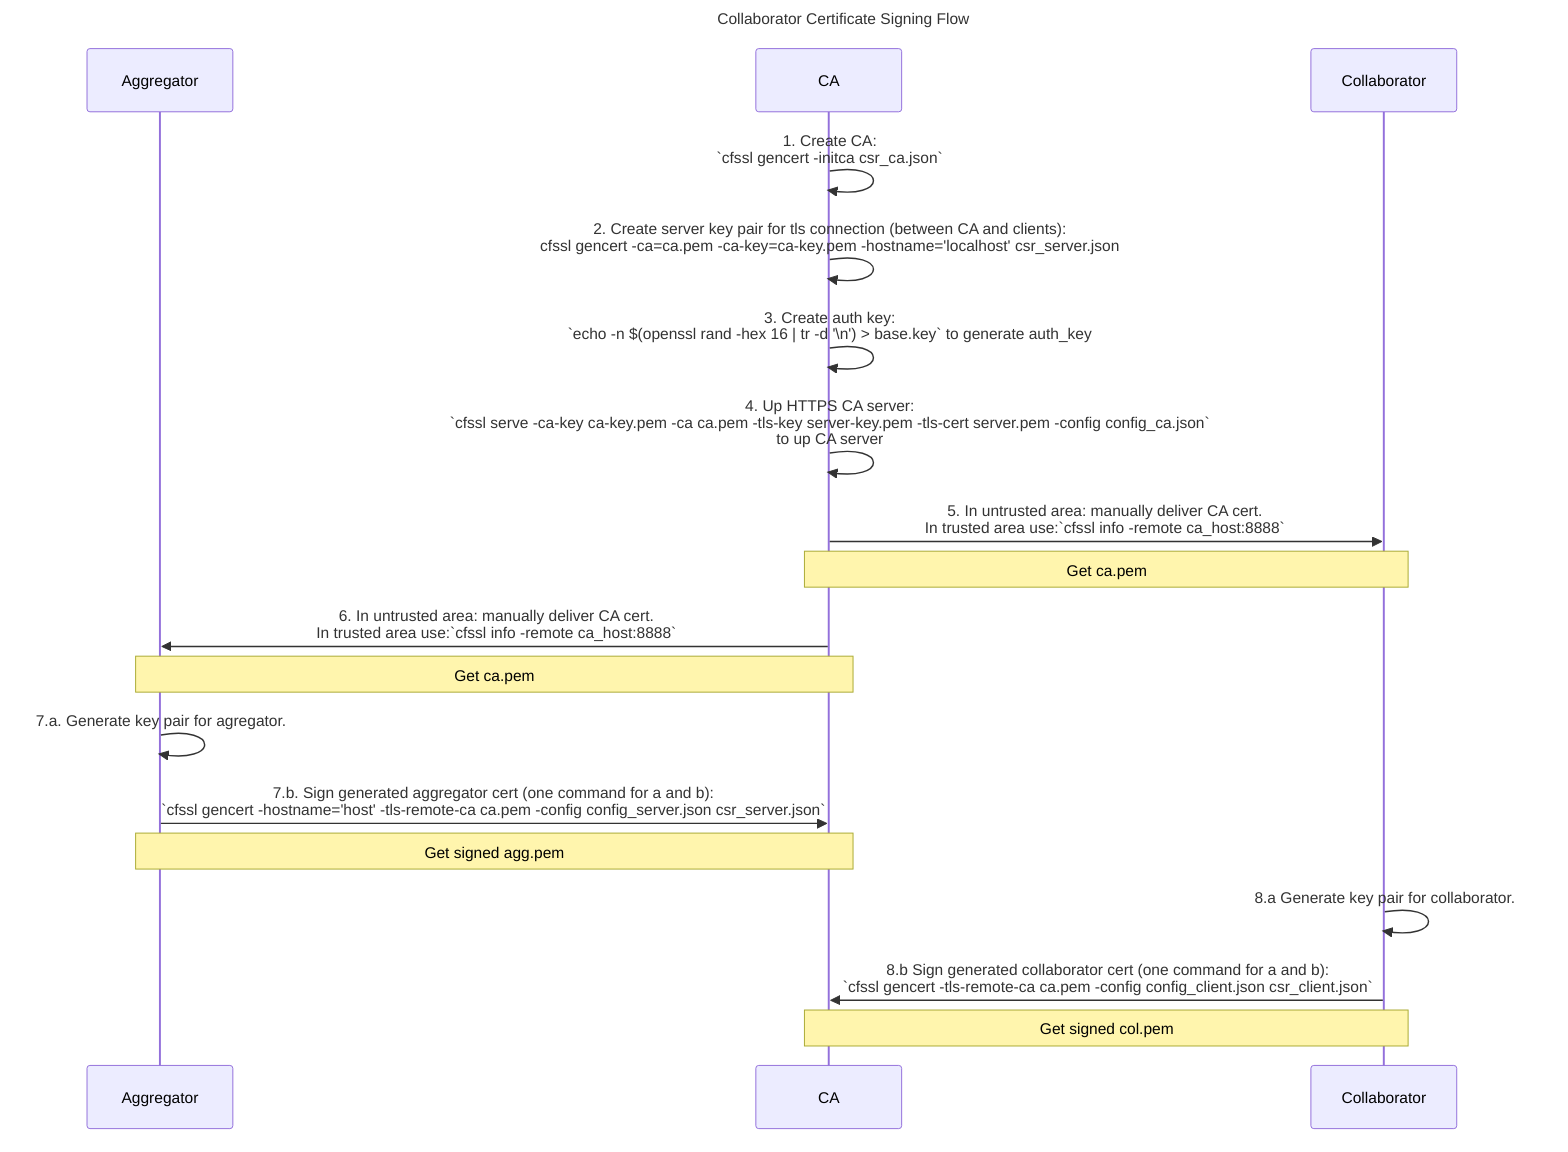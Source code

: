sequenceDiagram
Title: Collaborator Certificate Signing Flow
  participant A as Aggregator
  participant CA as CA
  participant C as Collaborator
  CA->>CA: 1. Create CA:<br>`cfssl gencert -initca csr_ca.json`
  CA->>CA: 2. Create server key pair for tls connection (between CA and clients):<br>cfssl gencert -ca=ca.pem -ca-key=ca-key.pem  -hostname='localhost' csr_server.json
  CA->>CA: 3. Create auth key:<br>`echo -n $(openssl rand -hex 16 | tr -d '\n') > base.key` to generate auth_key
  CA->>CA: 4. Up HTTPS CA server:<br>`cfssl serve -ca-key ca-key.pem -ca ca.pem -tls-key server-key.pem -tls-cert server.pem -config config_ca.json` <br> to up CA server
  CA->>C: 5. In untrusted area: manually deliver CA cert.<br>In trusted area use:`cfssl info -remote ca_host:8888`
  Note over C,CA: Get ca.pem
  CA->>A: 6. In untrusted area: manually deliver CA cert.<br>In trusted area use:`cfssl info -remote ca_host:8888`
  Note over A,CA: Get ca.pem
  A->>A: 7.a. Generate key pair for agregator.
  A->>CA: 7.b. Sign generated aggregator cert (one command for a and b):<br>`cfssl gencert -hostname='host' -tls-remote-ca ca.pem -config config_server.json csr_server.json`
  Note over A,CA: Get signed agg.pem 
  C->>C: 8.a Generate key pair for collaborator.
  C->>CA: 8.b Sign generated collaborator cert (one command for a and b):<br>`cfssl gencert -tls-remote-ca ca.pem -config config_client.json csr_client.json`
  Note over C,CA: Get signed col.pem
